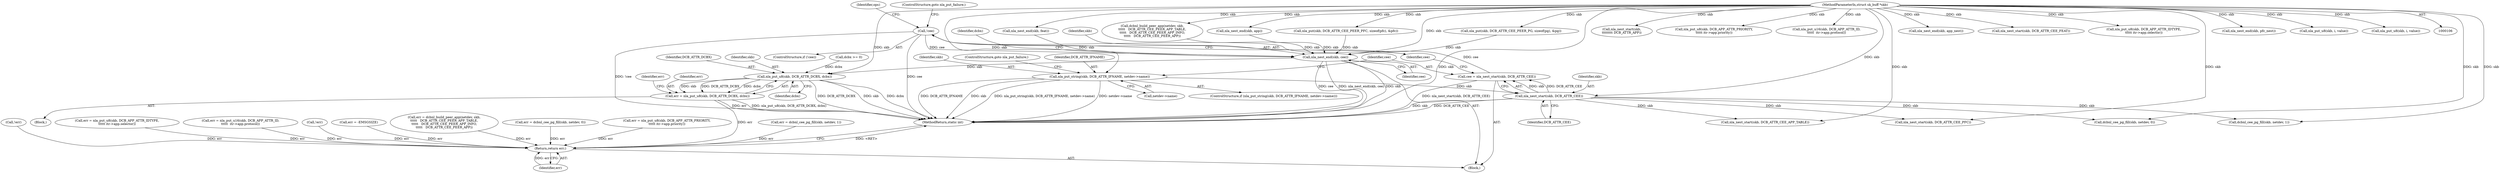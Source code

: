 digraph "0_linux_29cd8ae0e1a39e239a3a7b67da1986add1199fc0@pointer" {
"1000141" [label="(Call,!cee)"];
"1000135" [label="(Call,cee = nla_nest_start(skb, DCB_ATTR_CEE))"];
"1000137" [label="(Call,nla_nest_start(skb, DCB_ATTR_CEE))"];
"1000128" [label="(Call,nla_put_string(skb, DCB_ATTR_IFNAME, netdev->name))"];
"1000107" [label="(MethodParameterIn,struct sk_buff *skb)"];
"1000438" [label="(Call,nla_nest_end(skb, cee))"];
"1000448" [label="(Call,nla_put_u8(skb, DCB_ATTR_DCBX, dcbx))"];
"1000446" [label="(Call,err = nla_put_u8(skb, DCB_ATTR_DCBX, dcbx))"];
"1000462" [label="(Return,return err;)"];
"1000438" [label="(Call,nla_nest_end(skb, cee))"];
"1000246" [label="(Call,nla_nest_start(skb,\n\t\t\t\t\t\t\t\t DCB_ATTR_APP))"];
"1000226" [label="(Call,nla_nest_start(skb, DCB_ATTR_CEE_APP_TABLE))"];
"1000281" [label="(Call,nla_put_u8(skb, DCB_APP_ATTR_PRIORITY,\n\t\t\t\t\t itr->app.priority))"];
"1000141" [label="(Call,!cee)"];
"1000449" [label="(Identifier,skb)"];
"1000142" [label="(Identifier,cee)"];
"1000138" [label="(Identifier,skb)"];
"1000445" [label="(Block,)"];
"1000268" [label="(Call,nla_put_u16(skb, DCB_APP_ATTR_ID,\n\t\t\t\t\t  itr->app.protocol))"];
"1000140" [label="(ControlStructure,if (!cee))"];
"1000153" [label="(Call,err = dcbnl_cee_pg_fill(skb, netdev, 1))"];
"1000443" [label="(Identifier,dcbx)"];
"1000408" [label="(Call,!err)"];
"1000173" [label="(Call,dcbnl_cee_pg_fill(skb, netdev, 0))"];
"1000155" [label="(Call,dcbnl_cee_pg_fill(skb, netdev, 1))"];
"1000136" [label="(Identifier,cee)"];
"1000462" [label="(Return,return err;)"];
"1000253" [label="(Call,err = nla_put_u8(skb, DCB_APP_ATTR_IDTYPE,\n\t\t\t\t\t itr->app.selector))"];
"1000135" [label="(Call,cee = nla_nest_start(skb, DCB_ATTR_CEE))"];
"1000129" [label="(Identifier,skb)"];
"1000266" [label="(Call,err = nla_put_u16(skb, DCB_APP_ATTR_ID,\n\t\t\t\t\t  itr->app.protocol))"];
"1000447" [label="(Identifier,err)"];
"1000464" [label="(MethodReturn,static int)"];
"1000440" [label="(Identifier,cee)"];
"1000147" [label="(Identifier,ops)"];
"1000355" [label="(Call,nla_nest_end(skb, feat))"];
"1000439" [label="(Identifier,skb)"];
"1000131" [label="(Call,netdev->name)"];
"1000378" [label="(Call,!err)"];
"1000107" [label="(MethodParameterIn,struct sk_buff *skb)"];
"1000442" [label="(Call,dcbx >= 0)"];
"1000134" [label="(ControlStructure,goto nla_put_failure;)"];
"1000122" [label="(Call,err = -EMSGSIZE)"];
"1000429" [label="(Call,dcbnl_build_peer_app(netdev, skb,\n\t\t\t\t\t   DCB_ATTR_CEE_PEER_APP_TABLE,\n\t\t\t\t\t   DCB_ATTR_CEE_PEER_APP_INFO,\n\t\t\t\t\t   DCB_ATTR_CEE_PEER_APP))"];
"1000128" [label="(Call,nla_put_string(skb, DCB_ATTR_IFNAME, netdev->name))"];
"1000448" [label="(Call,nla_put_u8(skb, DCB_ATTR_DCBX, dcbx))"];
"1000450" [label="(Identifier,DCB_ATTR_DCBX)"];
"1000292" [label="(Call,nla_nest_end(skb, app_nest))"];
"1000324" [label="(Call,nla_nest_start(skb, DCB_ATTR_CEE_FEAT))"];
"1000427" [label="(Call,err = dcbnl_build_peer_app(netdev, skb,\n\t\t\t\t\t   DCB_ATTR_CEE_PEER_APP_TABLE,\n\t\t\t\t\t   DCB_ATTR_CEE_PEER_APP_INFO,\n\t\t\t\t\t   DCB_ATTR_CEE_PEER_APP))"];
"1000463" [label="(Identifier,err)"];
"1000139" [label="(Identifier,DCB_ATTR_CEE)"];
"1000137" [label="(Call,nla_nest_start(skb, DCB_ATTR_CEE))"];
"1000127" [label="(ControlStructure,if (nla_put_string(skb, DCB_ATTR_IFNAME, netdev->name)))"];
"1000295" [label="(Call,nla_nest_end(skb, app))"];
"1000453" [label="(Identifier,err)"];
"1000255" [label="(Call,nla_put_u8(skb, DCB_APP_ATTR_IDTYPE,\n\t\t\t\t\t itr->app.selector))"];
"1000410" [label="(Call,nla_put(skb, DCB_ATTR_CEE_PEER_PFC, sizeof(pfc), &pfc))"];
"1000188" [label="(Call,nla_nest_start(skb, DCB_ATTR_CEE_PFC))"];
"1000130" [label="(Identifier,DCB_ATTR_IFNAME)"];
"1000380" [label="(Call,nla_put(skb, DCB_ATTR_CEE_PEER_PG, sizeof(pg), &pg))"];
"1000143" [label="(ControlStructure,goto nla_put_failure;)"];
"1000451" [label="(Identifier,dcbx)"];
"1000171" [label="(Call,err = dcbnl_cee_pg_fill(skb, netdev, 0))"];
"1000279" [label="(Call,err = nla_put_u8(skb, DCB_APP_ATTR_PRIORITY,\n\t\t\t\t\t itr->app.priority))"];
"1000218" [label="(Call,nla_nest_end(skb, pfc_nest))"];
"1000213" [label="(Call,nla_put_u8(skb, i, value))"];
"1000109" [label="(Block,)"];
"1000446" [label="(Call,err = nla_put_u8(skb, DCB_ATTR_DCBX, dcbx))"];
"1000350" [label="(Call,nla_put_u8(skb, i, value))"];
"1000141" -> "1000140"  [label="AST: "];
"1000141" -> "1000142"  [label="CFG: "];
"1000142" -> "1000141"  [label="AST: "];
"1000143" -> "1000141"  [label="CFG: "];
"1000147" -> "1000141"  [label="CFG: "];
"1000141" -> "1000464"  [label="DDG: cee"];
"1000141" -> "1000464"  [label="DDG: !cee"];
"1000135" -> "1000141"  [label="DDG: cee"];
"1000141" -> "1000438"  [label="DDG: cee"];
"1000135" -> "1000109"  [label="AST: "];
"1000135" -> "1000137"  [label="CFG: "];
"1000136" -> "1000135"  [label="AST: "];
"1000137" -> "1000135"  [label="AST: "];
"1000142" -> "1000135"  [label="CFG: "];
"1000135" -> "1000464"  [label="DDG: nla_nest_start(skb, DCB_ATTR_CEE)"];
"1000137" -> "1000135"  [label="DDG: skb"];
"1000137" -> "1000135"  [label="DDG: DCB_ATTR_CEE"];
"1000137" -> "1000139"  [label="CFG: "];
"1000138" -> "1000137"  [label="AST: "];
"1000139" -> "1000137"  [label="AST: "];
"1000137" -> "1000464"  [label="DDG: DCB_ATTR_CEE"];
"1000137" -> "1000464"  [label="DDG: skb"];
"1000128" -> "1000137"  [label="DDG: skb"];
"1000107" -> "1000137"  [label="DDG: skb"];
"1000137" -> "1000155"  [label="DDG: skb"];
"1000137" -> "1000173"  [label="DDG: skb"];
"1000137" -> "1000188"  [label="DDG: skb"];
"1000137" -> "1000226"  [label="DDG: skb"];
"1000128" -> "1000127"  [label="AST: "];
"1000128" -> "1000131"  [label="CFG: "];
"1000129" -> "1000128"  [label="AST: "];
"1000130" -> "1000128"  [label="AST: "];
"1000131" -> "1000128"  [label="AST: "];
"1000134" -> "1000128"  [label="CFG: "];
"1000136" -> "1000128"  [label="CFG: "];
"1000128" -> "1000464"  [label="DDG: DCB_ATTR_IFNAME"];
"1000128" -> "1000464"  [label="DDG: skb"];
"1000128" -> "1000464"  [label="DDG: nla_put_string(skb, DCB_ATTR_IFNAME, netdev->name)"];
"1000128" -> "1000464"  [label="DDG: netdev->name"];
"1000107" -> "1000128"  [label="DDG: skb"];
"1000107" -> "1000106"  [label="AST: "];
"1000107" -> "1000464"  [label="DDG: skb"];
"1000107" -> "1000155"  [label="DDG: skb"];
"1000107" -> "1000173"  [label="DDG: skb"];
"1000107" -> "1000188"  [label="DDG: skb"];
"1000107" -> "1000213"  [label="DDG: skb"];
"1000107" -> "1000218"  [label="DDG: skb"];
"1000107" -> "1000226"  [label="DDG: skb"];
"1000107" -> "1000246"  [label="DDG: skb"];
"1000107" -> "1000255"  [label="DDG: skb"];
"1000107" -> "1000268"  [label="DDG: skb"];
"1000107" -> "1000281"  [label="DDG: skb"];
"1000107" -> "1000292"  [label="DDG: skb"];
"1000107" -> "1000295"  [label="DDG: skb"];
"1000107" -> "1000324"  [label="DDG: skb"];
"1000107" -> "1000350"  [label="DDG: skb"];
"1000107" -> "1000355"  [label="DDG: skb"];
"1000107" -> "1000380"  [label="DDG: skb"];
"1000107" -> "1000410"  [label="DDG: skb"];
"1000107" -> "1000429"  [label="DDG: skb"];
"1000107" -> "1000438"  [label="DDG: skb"];
"1000107" -> "1000448"  [label="DDG: skb"];
"1000438" -> "1000109"  [label="AST: "];
"1000438" -> "1000440"  [label="CFG: "];
"1000439" -> "1000438"  [label="AST: "];
"1000440" -> "1000438"  [label="AST: "];
"1000443" -> "1000438"  [label="CFG: "];
"1000438" -> "1000464"  [label="DDG: cee"];
"1000438" -> "1000464"  [label="DDG: nla_nest_end(skb, cee)"];
"1000438" -> "1000464"  [label="DDG: skb"];
"1000355" -> "1000438"  [label="DDG: skb"];
"1000295" -> "1000438"  [label="DDG: skb"];
"1000429" -> "1000438"  [label="DDG: skb"];
"1000380" -> "1000438"  [label="DDG: skb"];
"1000410" -> "1000438"  [label="DDG: skb"];
"1000438" -> "1000448"  [label="DDG: skb"];
"1000448" -> "1000446"  [label="AST: "];
"1000448" -> "1000451"  [label="CFG: "];
"1000449" -> "1000448"  [label="AST: "];
"1000450" -> "1000448"  [label="AST: "];
"1000451" -> "1000448"  [label="AST: "];
"1000446" -> "1000448"  [label="CFG: "];
"1000448" -> "1000464"  [label="DDG: DCB_ATTR_DCBX"];
"1000448" -> "1000464"  [label="DDG: skb"];
"1000448" -> "1000464"  [label="DDG: dcbx"];
"1000448" -> "1000446"  [label="DDG: skb"];
"1000448" -> "1000446"  [label="DDG: DCB_ATTR_DCBX"];
"1000448" -> "1000446"  [label="DDG: dcbx"];
"1000442" -> "1000448"  [label="DDG: dcbx"];
"1000446" -> "1000445"  [label="AST: "];
"1000447" -> "1000446"  [label="AST: "];
"1000453" -> "1000446"  [label="CFG: "];
"1000446" -> "1000464"  [label="DDG: err"];
"1000446" -> "1000464"  [label="DDG: nla_put_u8(skb, DCB_ATTR_DCBX, dcbx)"];
"1000446" -> "1000462"  [label="DDG: err"];
"1000462" -> "1000109"  [label="AST: "];
"1000462" -> "1000463"  [label="CFG: "];
"1000463" -> "1000462"  [label="AST: "];
"1000464" -> "1000462"  [label="CFG: "];
"1000462" -> "1000464"  [label="DDG: <RET>"];
"1000463" -> "1000462"  [label="DDG: err"];
"1000427" -> "1000462"  [label="DDG: err"];
"1000171" -> "1000462"  [label="DDG: err"];
"1000279" -> "1000462"  [label="DDG: err"];
"1000408" -> "1000462"  [label="DDG: err"];
"1000253" -> "1000462"  [label="DDG: err"];
"1000122" -> "1000462"  [label="DDG: err"];
"1000266" -> "1000462"  [label="DDG: err"];
"1000153" -> "1000462"  [label="DDG: err"];
"1000378" -> "1000462"  [label="DDG: err"];
}
